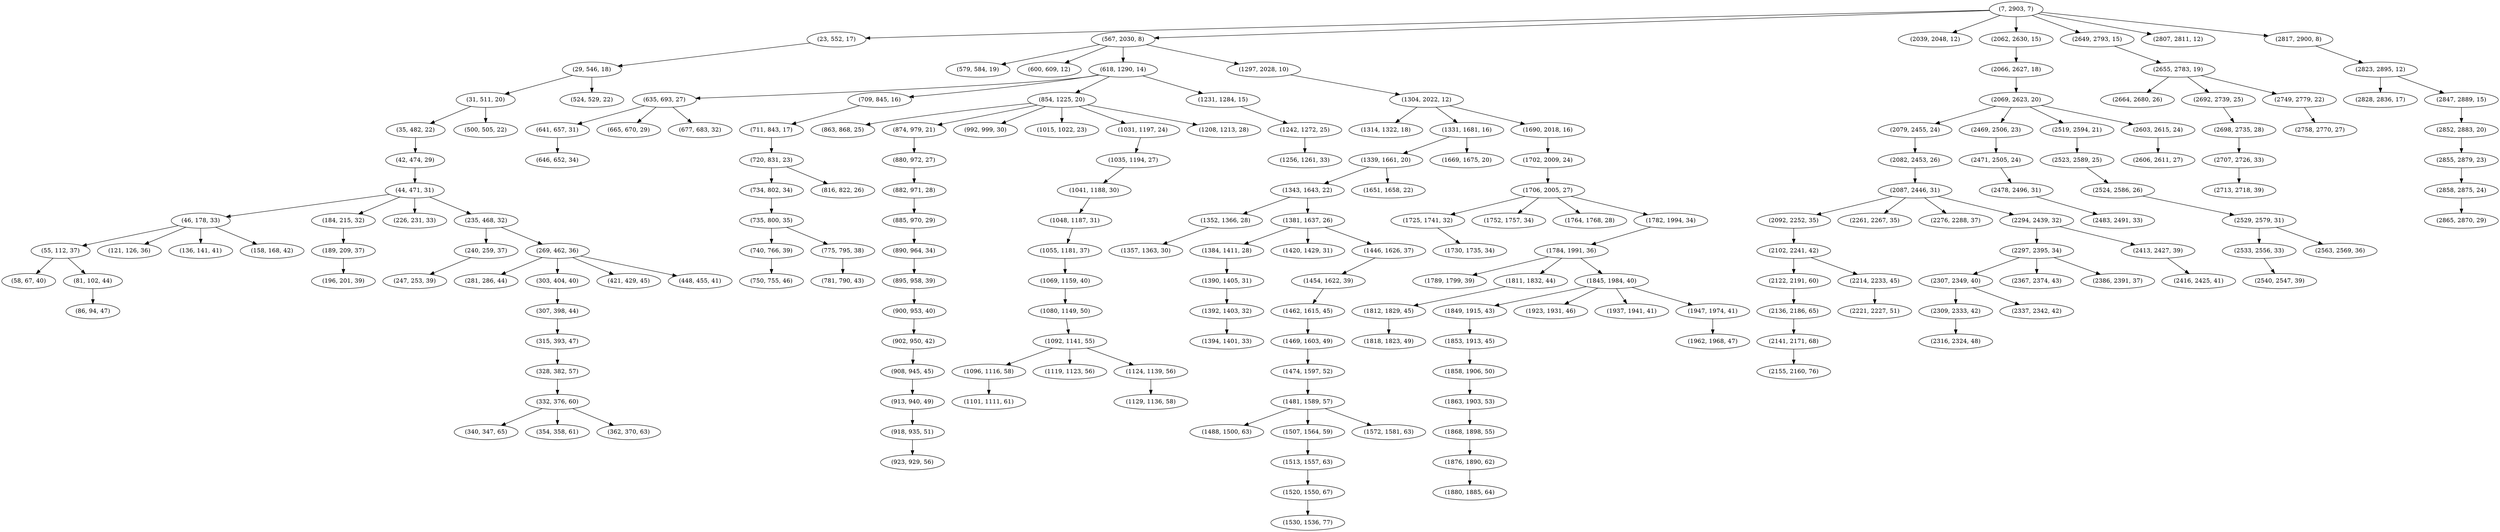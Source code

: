 digraph tree {
    "(7, 2903, 7)";
    "(23, 552, 17)";
    "(29, 546, 18)";
    "(31, 511, 20)";
    "(35, 482, 22)";
    "(42, 474, 29)";
    "(44, 471, 31)";
    "(46, 178, 33)";
    "(55, 112, 37)";
    "(58, 67, 40)";
    "(81, 102, 44)";
    "(86, 94, 47)";
    "(121, 126, 36)";
    "(136, 141, 41)";
    "(158, 168, 42)";
    "(184, 215, 32)";
    "(189, 209, 37)";
    "(196, 201, 39)";
    "(226, 231, 33)";
    "(235, 468, 32)";
    "(240, 259, 37)";
    "(247, 253, 39)";
    "(269, 462, 36)";
    "(281, 286, 44)";
    "(303, 404, 40)";
    "(307, 398, 44)";
    "(315, 393, 47)";
    "(328, 382, 57)";
    "(332, 376, 60)";
    "(340, 347, 65)";
    "(354, 358, 61)";
    "(362, 370, 63)";
    "(421, 429, 45)";
    "(448, 455, 41)";
    "(500, 505, 22)";
    "(524, 529, 22)";
    "(567, 2030, 8)";
    "(579, 584, 19)";
    "(600, 609, 12)";
    "(618, 1290, 14)";
    "(635, 693, 27)";
    "(641, 657, 31)";
    "(646, 652, 34)";
    "(665, 670, 29)";
    "(677, 683, 32)";
    "(709, 845, 16)";
    "(711, 843, 17)";
    "(720, 831, 23)";
    "(734, 802, 34)";
    "(735, 800, 35)";
    "(740, 766, 39)";
    "(750, 755, 46)";
    "(775, 795, 38)";
    "(781, 790, 43)";
    "(816, 822, 26)";
    "(854, 1225, 20)";
    "(863, 868, 25)";
    "(874, 979, 21)";
    "(880, 972, 27)";
    "(882, 971, 28)";
    "(885, 970, 29)";
    "(890, 964, 34)";
    "(895, 958, 39)";
    "(900, 953, 40)";
    "(902, 950, 42)";
    "(908, 945, 45)";
    "(913, 940, 49)";
    "(918, 935, 51)";
    "(923, 929, 56)";
    "(992, 999, 30)";
    "(1015, 1022, 23)";
    "(1031, 1197, 24)";
    "(1035, 1194, 27)";
    "(1041, 1188, 30)";
    "(1048, 1187, 31)";
    "(1055, 1181, 37)";
    "(1069, 1159, 40)";
    "(1080, 1149, 50)";
    "(1092, 1141, 55)";
    "(1096, 1116, 58)";
    "(1101, 1111, 61)";
    "(1119, 1123, 56)";
    "(1124, 1139, 56)";
    "(1129, 1136, 58)";
    "(1208, 1213, 28)";
    "(1231, 1284, 15)";
    "(1242, 1272, 25)";
    "(1256, 1261, 33)";
    "(1297, 2028, 10)";
    "(1304, 2022, 12)";
    "(1314, 1322, 18)";
    "(1331, 1681, 16)";
    "(1339, 1661, 20)";
    "(1343, 1643, 22)";
    "(1352, 1366, 28)";
    "(1357, 1363, 30)";
    "(1381, 1637, 26)";
    "(1384, 1411, 28)";
    "(1390, 1405, 31)";
    "(1392, 1403, 32)";
    "(1394, 1401, 33)";
    "(1420, 1429, 31)";
    "(1446, 1626, 37)";
    "(1454, 1622, 39)";
    "(1462, 1615, 45)";
    "(1469, 1603, 49)";
    "(1474, 1597, 52)";
    "(1481, 1589, 57)";
    "(1488, 1500, 63)";
    "(1507, 1564, 59)";
    "(1513, 1557, 63)";
    "(1520, 1550, 67)";
    "(1530, 1536, 77)";
    "(1572, 1581, 63)";
    "(1651, 1658, 22)";
    "(1669, 1675, 20)";
    "(1690, 2018, 16)";
    "(1702, 2009, 24)";
    "(1706, 2005, 27)";
    "(1725, 1741, 32)";
    "(1730, 1735, 34)";
    "(1752, 1757, 34)";
    "(1764, 1768, 28)";
    "(1782, 1994, 34)";
    "(1784, 1991, 36)";
    "(1789, 1799, 39)";
    "(1811, 1832, 44)";
    "(1812, 1829, 45)";
    "(1818, 1823, 49)";
    "(1845, 1984, 40)";
    "(1849, 1915, 43)";
    "(1853, 1913, 45)";
    "(1858, 1906, 50)";
    "(1863, 1903, 53)";
    "(1868, 1898, 55)";
    "(1876, 1890, 62)";
    "(1880, 1885, 64)";
    "(1923, 1931, 46)";
    "(1937, 1941, 41)";
    "(1947, 1974, 41)";
    "(1962, 1968, 47)";
    "(2039, 2048, 12)";
    "(2062, 2630, 15)";
    "(2066, 2627, 18)";
    "(2069, 2623, 20)";
    "(2079, 2455, 24)";
    "(2082, 2453, 26)";
    "(2087, 2446, 31)";
    "(2092, 2252, 35)";
    "(2102, 2241, 42)";
    "(2122, 2191, 60)";
    "(2136, 2186, 65)";
    "(2141, 2171, 68)";
    "(2155, 2160, 76)";
    "(2214, 2233, 45)";
    "(2221, 2227, 51)";
    "(2261, 2267, 35)";
    "(2276, 2288, 37)";
    "(2294, 2439, 32)";
    "(2297, 2395, 34)";
    "(2307, 2349, 40)";
    "(2309, 2333, 42)";
    "(2316, 2324, 48)";
    "(2337, 2342, 42)";
    "(2367, 2374, 43)";
    "(2386, 2391, 37)";
    "(2413, 2427, 39)";
    "(2416, 2425, 41)";
    "(2469, 2506, 23)";
    "(2471, 2505, 24)";
    "(2478, 2496, 31)";
    "(2483, 2491, 33)";
    "(2519, 2594, 21)";
    "(2523, 2589, 25)";
    "(2524, 2586, 26)";
    "(2529, 2579, 31)";
    "(2533, 2556, 33)";
    "(2540, 2547, 39)";
    "(2563, 2569, 36)";
    "(2603, 2615, 24)";
    "(2606, 2611, 27)";
    "(2649, 2793, 15)";
    "(2655, 2783, 19)";
    "(2664, 2680, 26)";
    "(2692, 2739, 25)";
    "(2698, 2735, 28)";
    "(2707, 2726, 33)";
    "(2713, 2718, 39)";
    "(2749, 2779, 22)";
    "(2758, 2770, 27)";
    "(2807, 2811, 12)";
    "(2817, 2900, 8)";
    "(2823, 2895, 12)";
    "(2828, 2836, 17)";
    "(2847, 2889, 15)";
    "(2852, 2883, 20)";
    "(2855, 2879, 23)";
    "(2858, 2875, 24)";
    "(2865, 2870, 29)";
    "(7, 2903, 7)" -> "(23, 552, 17)";
    "(7, 2903, 7)" -> "(567, 2030, 8)";
    "(7, 2903, 7)" -> "(2039, 2048, 12)";
    "(7, 2903, 7)" -> "(2062, 2630, 15)";
    "(7, 2903, 7)" -> "(2649, 2793, 15)";
    "(7, 2903, 7)" -> "(2807, 2811, 12)";
    "(7, 2903, 7)" -> "(2817, 2900, 8)";
    "(23, 552, 17)" -> "(29, 546, 18)";
    "(29, 546, 18)" -> "(31, 511, 20)";
    "(29, 546, 18)" -> "(524, 529, 22)";
    "(31, 511, 20)" -> "(35, 482, 22)";
    "(31, 511, 20)" -> "(500, 505, 22)";
    "(35, 482, 22)" -> "(42, 474, 29)";
    "(42, 474, 29)" -> "(44, 471, 31)";
    "(44, 471, 31)" -> "(46, 178, 33)";
    "(44, 471, 31)" -> "(184, 215, 32)";
    "(44, 471, 31)" -> "(226, 231, 33)";
    "(44, 471, 31)" -> "(235, 468, 32)";
    "(46, 178, 33)" -> "(55, 112, 37)";
    "(46, 178, 33)" -> "(121, 126, 36)";
    "(46, 178, 33)" -> "(136, 141, 41)";
    "(46, 178, 33)" -> "(158, 168, 42)";
    "(55, 112, 37)" -> "(58, 67, 40)";
    "(55, 112, 37)" -> "(81, 102, 44)";
    "(81, 102, 44)" -> "(86, 94, 47)";
    "(184, 215, 32)" -> "(189, 209, 37)";
    "(189, 209, 37)" -> "(196, 201, 39)";
    "(235, 468, 32)" -> "(240, 259, 37)";
    "(235, 468, 32)" -> "(269, 462, 36)";
    "(240, 259, 37)" -> "(247, 253, 39)";
    "(269, 462, 36)" -> "(281, 286, 44)";
    "(269, 462, 36)" -> "(303, 404, 40)";
    "(269, 462, 36)" -> "(421, 429, 45)";
    "(269, 462, 36)" -> "(448, 455, 41)";
    "(303, 404, 40)" -> "(307, 398, 44)";
    "(307, 398, 44)" -> "(315, 393, 47)";
    "(315, 393, 47)" -> "(328, 382, 57)";
    "(328, 382, 57)" -> "(332, 376, 60)";
    "(332, 376, 60)" -> "(340, 347, 65)";
    "(332, 376, 60)" -> "(354, 358, 61)";
    "(332, 376, 60)" -> "(362, 370, 63)";
    "(567, 2030, 8)" -> "(579, 584, 19)";
    "(567, 2030, 8)" -> "(600, 609, 12)";
    "(567, 2030, 8)" -> "(618, 1290, 14)";
    "(567, 2030, 8)" -> "(1297, 2028, 10)";
    "(618, 1290, 14)" -> "(635, 693, 27)";
    "(618, 1290, 14)" -> "(709, 845, 16)";
    "(618, 1290, 14)" -> "(854, 1225, 20)";
    "(618, 1290, 14)" -> "(1231, 1284, 15)";
    "(635, 693, 27)" -> "(641, 657, 31)";
    "(635, 693, 27)" -> "(665, 670, 29)";
    "(635, 693, 27)" -> "(677, 683, 32)";
    "(641, 657, 31)" -> "(646, 652, 34)";
    "(709, 845, 16)" -> "(711, 843, 17)";
    "(711, 843, 17)" -> "(720, 831, 23)";
    "(720, 831, 23)" -> "(734, 802, 34)";
    "(720, 831, 23)" -> "(816, 822, 26)";
    "(734, 802, 34)" -> "(735, 800, 35)";
    "(735, 800, 35)" -> "(740, 766, 39)";
    "(735, 800, 35)" -> "(775, 795, 38)";
    "(740, 766, 39)" -> "(750, 755, 46)";
    "(775, 795, 38)" -> "(781, 790, 43)";
    "(854, 1225, 20)" -> "(863, 868, 25)";
    "(854, 1225, 20)" -> "(874, 979, 21)";
    "(854, 1225, 20)" -> "(992, 999, 30)";
    "(854, 1225, 20)" -> "(1015, 1022, 23)";
    "(854, 1225, 20)" -> "(1031, 1197, 24)";
    "(854, 1225, 20)" -> "(1208, 1213, 28)";
    "(874, 979, 21)" -> "(880, 972, 27)";
    "(880, 972, 27)" -> "(882, 971, 28)";
    "(882, 971, 28)" -> "(885, 970, 29)";
    "(885, 970, 29)" -> "(890, 964, 34)";
    "(890, 964, 34)" -> "(895, 958, 39)";
    "(895, 958, 39)" -> "(900, 953, 40)";
    "(900, 953, 40)" -> "(902, 950, 42)";
    "(902, 950, 42)" -> "(908, 945, 45)";
    "(908, 945, 45)" -> "(913, 940, 49)";
    "(913, 940, 49)" -> "(918, 935, 51)";
    "(918, 935, 51)" -> "(923, 929, 56)";
    "(1031, 1197, 24)" -> "(1035, 1194, 27)";
    "(1035, 1194, 27)" -> "(1041, 1188, 30)";
    "(1041, 1188, 30)" -> "(1048, 1187, 31)";
    "(1048, 1187, 31)" -> "(1055, 1181, 37)";
    "(1055, 1181, 37)" -> "(1069, 1159, 40)";
    "(1069, 1159, 40)" -> "(1080, 1149, 50)";
    "(1080, 1149, 50)" -> "(1092, 1141, 55)";
    "(1092, 1141, 55)" -> "(1096, 1116, 58)";
    "(1092, 1141, 55)" -> "(1119, 1123, 56)";
    "(1092, 1141, 55)" -> "(1124, 1139, 56)";
    "(1096, 1116, 58)" -> "(1101, 1111, 61)";
    "(1124, 1139, 56)" -> "(1129, 1136, 58)";
    "(1231, 1284, 15)" -> "(1242, 1272, 25)";
    "(1242, 1272, 25)" -> "(1256, 1261, 33)";
    "(1297, 2028, 10)" -> "(1304, 2022, 12)";
    "(1304, 2022, 12)" -> "(1314, 1322, 18)";
    "(1304, 2022, 12)" -> "(1331, 1681, 16)";
    "(1304, 2022, 12)" -> "(1690, 2018, 16)";
    "(1331, 1681, 16)" -> "(1339, 1661, 20)";
    "(1331, 1681, 16)" -> "(1669, 1675, 20)";
    "(1339, 1661, 20)" -> "(1343, 1643, 22)";
    "(1339, 1661, 20)" -> "(1651, 1658, 22)";
    "(1343, 1643, 22)" -> "(1352, 1366, 28)";
    "(1343, 1643, 22)" -> "(1381, 1637, 26)";
    "(1352, 1366, 28)" -> "(1357, 1363, 30)";
    "(1381, 1637, 26)" -> "(1384, 1411, 28)";
    "(1381, 1637, 26)" -> "(1420, 1429, 31)";
    "(1381, 1637, 26)" -> "(1446, 1626, 37)";
    "(1384, 1411, 28)" -> "(1390, 1405, 31)";
    "(1390, 1405, 31)" -> "(1392, 1403, 32)";
    "(1392, 1403, 32)" -> "(1394, 1401, 33)";
    "(1446, 1626, 37)" -> "(1454, 1622, 39)";
    "(1454, 1622, 39)" -> "(1462, 1615, 45)";
    "(1462, 1615, 45)" -> "(1469, 1603, 49)";
    "(1469, 1603, 49)" -> "(1474, 1597, 52)";
    "(1474, 1597, 52)" -> "(1481, 1589, 57)";
    "(1481, 1589, 57)" -> "(1488, 1500, 63)";
    "(1481, 1589, 57)" -> "(1507, 1564, 59)";
    "(1481, 1589, 57)" -> "(1572, 1581, 63)";
    "(1507, 1564, 59)" -> "(1513, 1557, 63)";
    "(1513, 1557, 63)" -> "(1520, 1550, 67)";
    "(1520, 1550, 67)" -> "(1530, 1536, 77)";
    "(1690, 2018, 16)" -> "(1702, 2009, 24)";
    "(1702, 2009, 24)" -> "(1706, 2005, 27)";
    "(1706, 2005, 27)" -> "(1725, 1741, 32)";
    "(1706, 2005, 27)" -> "(1752, 1757, 34)";
    "(1706, 2005, 27)" -> "(1764, 1768, 28)";
    "(1706, 2005, 27)" -> "(1782, 1994, 34)";
    "(1725, 1741, 32)" -> "(1730, 1735, 34)";
    "(1782, 1994, 34)" -> "(1784, 1991, 36)";
    "(1784, 1991, 36)" -> "(1789, 1799, 39)";
    "(1784, 1991, 36)" -> "(1811, 1832, 44)";
    "(1784, 1991, 36)" -> "(1845, 1984, 40)";
    "(1811, 1832, 44)" -> "(1812, 1829, 45)";
    "(1812, 1829, 45)" -> "(1818, 1823, 49)";
    "(1845, 1984, 40)" -> "(1849, 1915, 43)";
    "(1845, 1984, 40)" -> "(1923, 1931, 46)";
    "(1845, 1984, 40)" -> "(1937, 1941, 41)";
    "(1845, 1984, 40)" -> "(1947, 1974, 41)";
    "(1849, 1915, 43)" -> "(1853, 1913, 45)";
    "(1853, 1913, 45)" -> "(1858, 1906, 50)";
    "(1858, 1906, 50)" -> "(1863, 1903, 53)";
    "(1863, 1903, 53)" -> "(1868, 1898, 55)";
    "(1868, 1898, 55)" -> "(1876, 1890, 62)";
    "(1876, 1890, 62)" -> "(1880, 1885, 64)";
    "(1947, 1974, 41)" -> "(1962, 1968, 47)";
    "(2062, 2630, 15)" -> "(2066, 2627, 18)";
    "(2066, 2627, 18)" -> "(2069, 2623, 20)";
    "(2069, 2623, 20)" -> "(2079, 2455, 24)";
    "(2069, 2623, 20)" -> "(2469, 2506, 23)";
    "(2069, 2623, 20)" -> "(2519, 2594, 21)";
    "(2069, 2623, 20)" -> "(2603, 2615, 24)";
    "(2079, 2455, 24)" -> "(2082, 2453, 26)";
    "(2082, 2453, 26)" -> "(2087, 2446, 31)";
    "(2087, 2446, 31)" -> "(2092, 2252, 35)";
    "(2087, 2446, 31)" -> "(2261, 2267, 35)";
    "(2087, 2446, 31)" -> "(2276, 2288, 37)";
    "(2087, 2446, 31)" -> "(2294, 2439, 32)";
    "(2092, 2252, 35)" -> "(2102, 2241, 42)";
    "(2102, 2241, 42)" -> "(2122, 2191, 60)";
    "(2102, 2241, 42)" -> "(2214, 2233, 45)";
    "(2122, 2191, 60)" -> "(2136, 2186, 65)";
    "(2136, 2186, 65)" -> "(2141, 2171, 68)";
    "(2141, 2171, 68)" -> "(2155, 2160, 76)";
    "(2214, 2233, 45)" -> "(2221, 2227, 51)";
    "(2294, 2439, 32)" -> "(2297, 2395, 34)";
    "(2294, 2439, 32)" -> "(2413, 2427, 39)";
    "(2297, 2395, 34)" -> "(2307, 2349, 40)";
    "(2297, 2395, 34)" -> "(2367, 2374, 43)";
    "(2297, 2395, 34)" -> "(2386, 2391, 37)";
    "(2307, 2349, 40)" -> "(2309, 2333, 42)";
    "(2307, 2349, 40)" -> "(2337, 2342, 42)";
    "(2309, 2333, 42)" -> "(2316, 2324, 48)";
    "(2413, 2427, 39)" -> "(2416, 2425, 41)";
    "(2469, 2506, 23)" -> "(2471, 2505, 24)";
    "(2471, 2505, 24)" -> "(2478, 2496, 31)";
    "(2478, 2496, 31)" -> "(2483, 2491, 33)";
    "(2519, 2594, 21)" -> "(2523, 2589, 25)";
    "(2523, 2589, 25)" -> "(2524, 2586, 26)";
    "(2524, 2586, 26)" -> "(2529, 2579, 31)";
    "(2529, 2579, 31)" -> "(2533, 2556, 33)";
    "(2529, 2579, 31)" -> "(2563, 2569, 36)";
    "(2533, 2556, 33)" -> "(2540, 2547, 39)";
    "(2603, 2615, 24)" -> "(2606, 2611, 27)";
    "(2649, 2793, 15)" -> "(2655, 2783, 19)";
    "(2655, 2783, 19)" -> "(2664, 2680, 26)";
    "(2655, 2783, 19)" -> "(2692, 2739, 25)";
    "(2655, 2783, 19)" -> "(2749, 2779, 22)";
    "(2692, 2739, 25)" -> "(2698, 2735, 28)";
    "(2698, 2735, 28)" -> "(2707, 2726, 33)";
    "(2707, 2726, 33)" -> "(2713, 2718, 39)";
    "(2749, 2779, 22)" -> "(2758, 2770, 27)";
    "(2817, 2900, 8)" -> "(2823, 2895, 12)";
    "(2823, 2895, 12)" -> "(2828, 2836, 17)";
    "(2823, 2895, 12)" -> "(2847, 2889, 15)";
    "(2847, 2889, 15)" -> "(2852, 2883, 20)";
    "(2852, 2883, 20)" -> "(2855, 2879, 23)";
    "(2855, 2879, 23)" -> "(2858, 2875, 24)";
    "(2858, 2875, 24)" -> "(2865, 2870, 29)";
}
